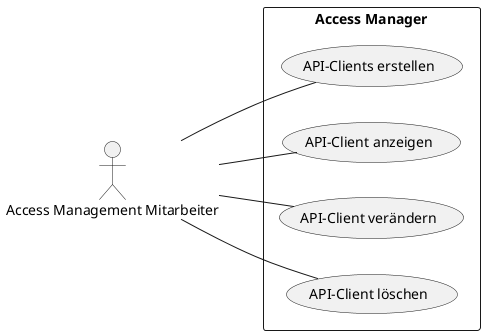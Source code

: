 @startuml
actor "Access Management Mitarbeiter" as Support

left to right direction

rectangle "Access Manager" {
  usecase "API-Clients erstellen" as U1
  usecase "API-Client anzeigen" as U2
  usecase "API-Client verändern" as U3
  usecase "API-Client löschen" as U4
}

Support -- U1
Support -- U2
Support -- U3
Support -- U4


@enduml
